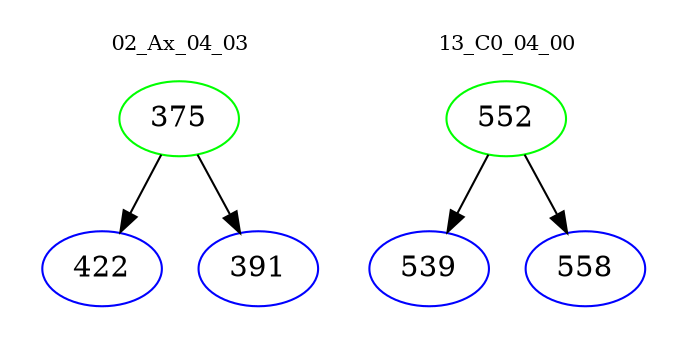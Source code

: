digraph{
subgraph cluster_0 {
color = white
label = "02_Ax_04_03";
fontsize=10;
T0_375 [label="375", color="green"]
T0_375 -> T0_422 [color="black"]
T0_422 [label="422", color="blue"]
T0_375 -> T0_391 [color="black"]
T0_391 [label="391", color="blue"]
}
subgraph cluster_1 {
color = white
label = "13_C0_04_00";
fontsize=10;
T1_552 [label="552", color="green"]
T1_552 -> T1_539 [color="black"]
T1_539 [label="539", color="blue"]
T1_552 -> T1_558 [color="black"]
T1_558 [label="558", color="blue"]
}
}
